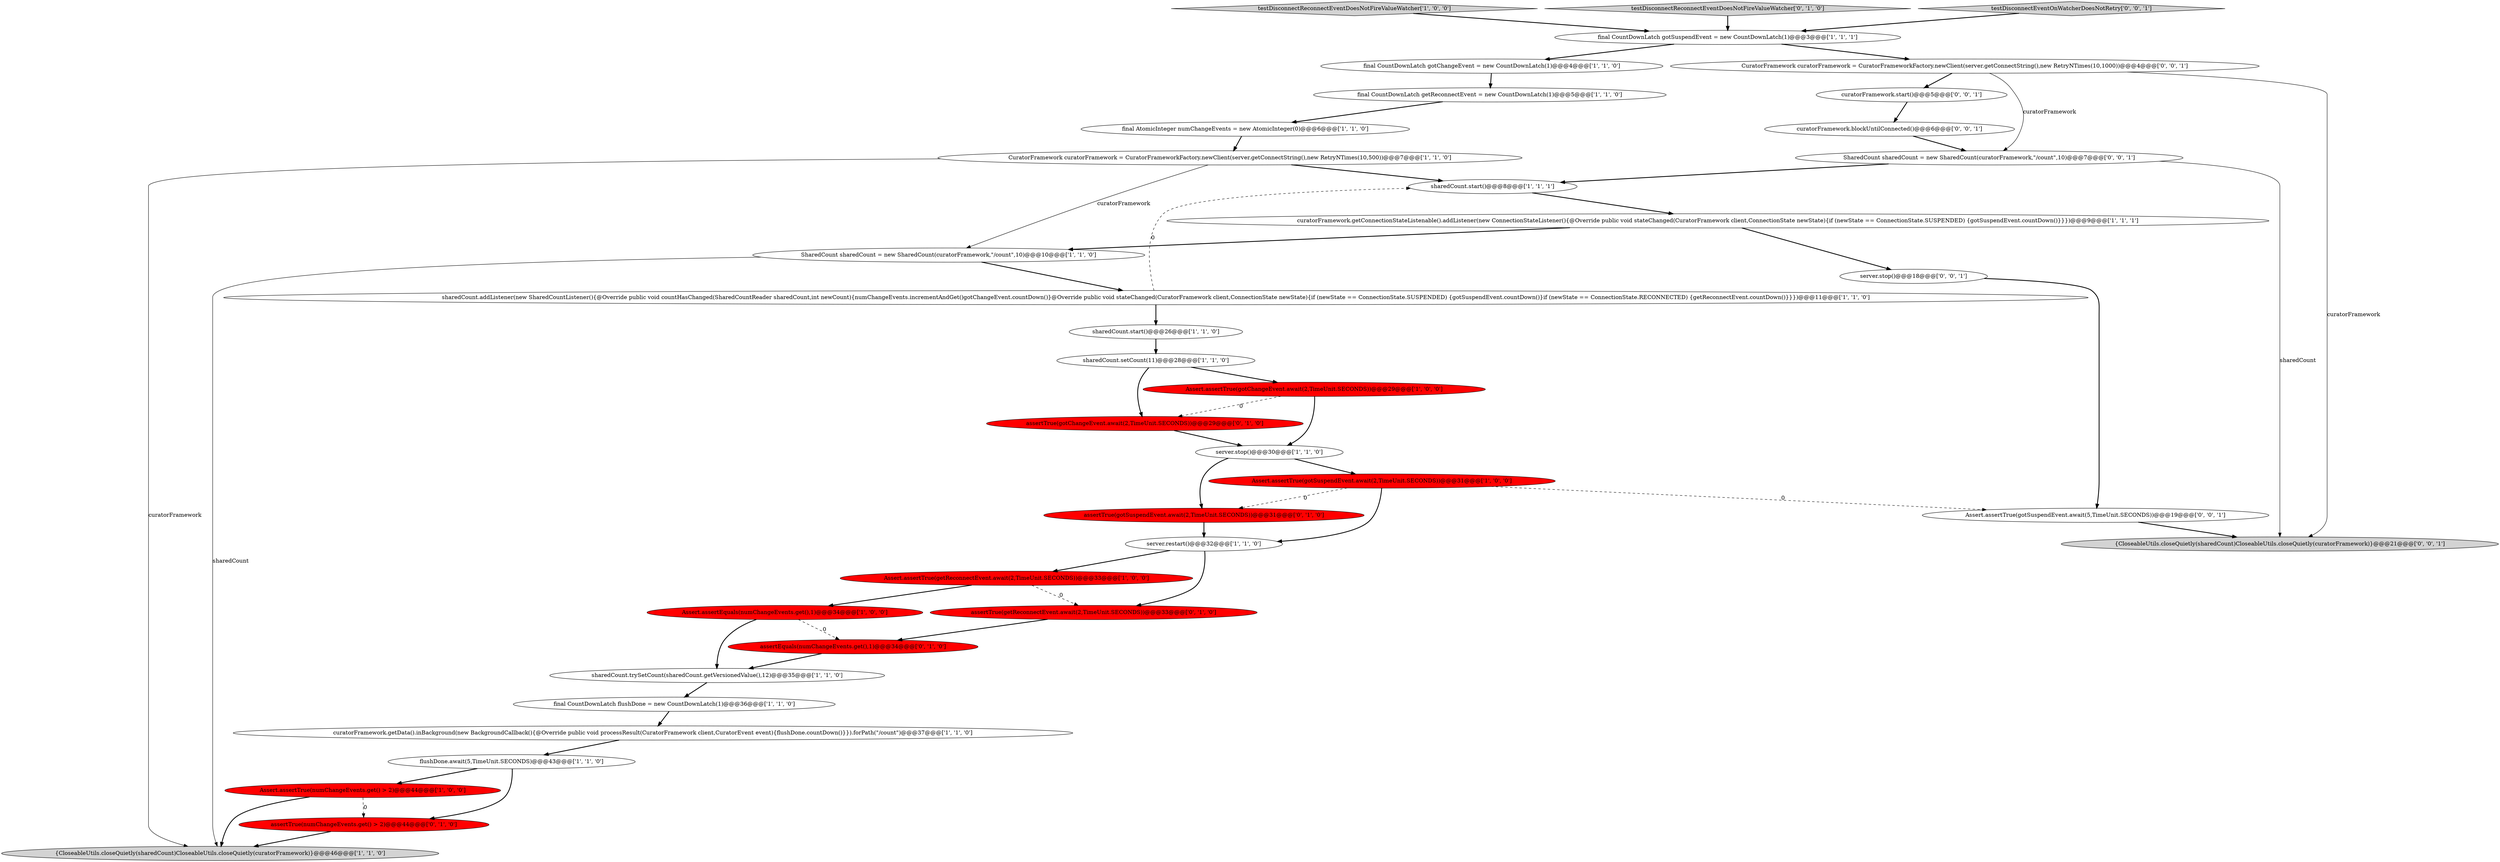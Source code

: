 digraph {
9 [style = filled, label = "sharedCount.trySetCount(sharedCount.getVersionedValue(),12)@@@35@@@['1', '1', '0']", fillcolor = white, shape = ellipse image = "AAA0AAABBB1BBB"];
15 [style = filled, label = "Assert.assertTrue(gotChangeEvent.await(2,TimeUnit.SECONDS))@@@29@@@['1', '0', '0']", fillcolor = red, shape = ellipse image = "AAA1AAABBB1BBB"];
2 [style = filled, label = "CuratorFramework curatorFramework = CuratorFrameworkFactory.newClient(server.getConnectString(),new RetryNTimes(10,500))@@@7@@@['1', '1', '0']", fillcolor = white, shape = ellipse image = "AAA0AAABBB1BBB"];
8 [style = filled, label = "curatorFramework.getConnectionStateListenable().addListener(new ConnectionStateListener(){@Override public void stateChanged(CuratorFramework client,ConnectionState newState){if (newState == ConnectionState.SUSPENDED) {gotSuspendEvent.countDown()}}})@@@9@@@['1', '1', '1']", fillcolor = white, shape = ellipse image = "AAA0AAABBB1BBB"];
19 [style = filled, label = "server.restart()@@@32@@@['1', '1', '0']", fillcolor = white, shape = ellipse image = "AAA0AAABBB1BBB"];
31 [style = filled, label = "{CloseableUtils.closeQuietly(sharedCount)CloseableUtils.closeQuietly(curatorFramework)}@@@21@@@['0', '0', '1']", fillcolor = lightgray, shape = ellipse image = "AAA0AAABBB3BBB"];
32 [style = filled, label = "curatorFramework.start()@@@5@@@['0', '0', '1']", fillcolor = white, shape = ellipse image = "AAA0AAABBB3BBB"];
18 [style = filled, label = "curatorFramework.getData().inBackground(new BackgroundCallback(){@Override public void processResult(CuratorFramework client,CuratorEvent event){flushDone.countDown()}}).forPath(\"/count\")@@@37@@@['1', '1', '0']", fillcolor = white, shape = ellipse image = "AAA0AAABBB1BBB"];
12 [style = filled, label = "final CountDownLatch gotChangeEvent = new CountDownLatch(1)@@@4@@@['1', '1', '0']", fillcolor = white, shape = ellipse image = "AAA0AAABBB1BBB"];
14 [style = filled, label = "Assert.assertTrue(numChangeEvents.get() > 2)@@@44@@@['1', '0', '0']", fillcolor = red, shape = ellipse image = "AAA1AAABBB1BBB"];
16 [style = filled, label = "final CountDownLatch gotSuspendEvent = new CountDownLatch(1)@@@3@@@['1', '1', '1']", fillcolor = white, shape = ellipse image = "AAA0AAABBB1BBB"];
25 [style = filled, label = "assertTrue(numChangeEvents.get() > 2)@@@44@@@['0', '1', '0']", fillcolor = red, shape = ellipse image = "AAA1AAABBB2BBB"];
36 [style = filled, label = "CuratorFramework curatorFramework = CuratorFrameworkFactory.newClient(server.getConnectString(),new RetryNTimes(10,1000))@@@4@@@['0', '0', '1']", fillcolor = white, shape = ellipse image = "AAA0AAABBB3BBB"];
17 [style = filled, label = "Assert.assertTrue(getReconnectEvent.await(2,TimeUnit.SECONDS))@@@33@@@['1', '0', '0']", fillcolor = red, shape = ellipse image = "AAA1AAABBB1BBB"];
7 [style = filled, label = "Assert.assertEquals(numChangeEvents.get(),1)@@@34@@@['1', '0', '0']", fillcolor = red, shape = ellipse image = "AAA1AAABBB1BBB"];
13 [style = filled, label = "sharedCount.setCount(11)@@@28@@@['1', '1', '0']", fillcolor = white, shape = ellipse image = "AAA0AAABBB1BBB"];
21 [style = filled, label = "{CloseableUtils.closeQuietly(sharedCount)CloseableUtils.closeQuietly(curatorFramework)}@@@46@@@['1', '1', '0']", fillcolor = lightgray, shape = ellipse image = "AAA0AAABBB1BBB"];
1 [style = filled, label = "final CountDownLatch getReconnectEvent = new CountDownLatch(1)@@@5@@@['1', '1', '0']", fillcolor = white, shape = ellipse image = "AAA0AAABBB1BBB"];
37 [style = filled, label = "server.stop()@@@18@@@['0', '0', '1']", fillcolor = white, shape = ellipse image = "AAA0AAABBB3BBB"];
6 [style = filled, label = "testDisconnectReconnectEventDoesNotFireValueWatcher['1', '0', '0']", fillcolor = lightgray, shape = diamond image = "AAA0AAABBB1BBB"];
11 [style = filled, label = "flushDone.await(5,TimeUnit.SECONDS)@@@43@@@['1', '1', '0']", fillcolor = white, shape = ellipse image = "AAA0AAABBB1BBB"];
22 [style = filled, label = "server.stop()@@@30@@@['1', '1', '0']", fillcolor = white, shape = ellipse image = "AAA0AAABBB1BBB"];
29 [style = filled, label = "assertEquals(numChangeEvents.get(),1)@@@34@@@['0', '1', '0']", fillcolor = red, shape = ellipse image = "AAA1AAABBB2BBB"];
23 [style = filled, label = "Assert.assertTrue(gotSuspendEvent.await(2,TimeUnit.SECONDS))@@@31@@@['1', '0', '0']", fillcolor = red, shape = ellipse image = "AAA1AAABBB1BBB"];
24 [style = filled, label = "assertTrue(gotSuspendEvent.await(2,TimeUnit.SECONDS))@@@31@@@['0', '1', '0']", fillcolor = red, shape = ellipse image = "AAA1AAABBB2BBB"];
27 [style = filled, label = "assertTrue(gotChangeEvent.await(2,TimeUnit.SECONDS))@@@29@@@['0', '1', '0']", fillcolor = red, shape = ellipse image = "AAA1AAABBB2BBB"];
10 [style = filled, label = "sharedCount.start()@@@8@@@['1', '1', '1']", fillcolor = white, shape = ellipse image = "AAA0AAABBB1BBB"];
5 [style = filled, label = "final AtomicInteger numChangeEvents = new AtomicInteger(0)@@@6@@@['1', '1', '0']", fillcolor = white, shape = ellipse image = "AAA0AAABBB1BBB"];
26 [style = filled, label = "assertTrue(getReconnectEvent.await(2,TimeUnit.SECONDS))@@@33@@@['0', '1', '0']", fillcolor = red, shape = ellipse image = "AAA1AAABBB2BBB"];
28 [style = filled, label = "testDisconnectReconnectEventDoesNotFireValueWatcher['0', '1', '0']", fillcolor = lightgray, shape = diamond image = "AAA0AAABBB2BBB"];
30 [style = filled, label = "curatorFramework.blockUntilConnected()@@@6@@@['0', '0', '1']", fillcolor = white, shape = ellipse image = "AAA0AAABBB3BBB"];
35 [style = filled, label = "Assert.assertTrue(gotSuspendEvent.await(5,TimeUnit.SECONDS))@@@19@@@['0', '0', '1']", fillcolor = white, shape = ellipse image = "AAA0AAABBB3BBB"];
34 [style = filled, label = "SharedCount sharedCount = new SharedCount(curatorFramework,\"/count\",10)@@@7@@@['0', '0', '1']", fillcolor = white, shape = ellipse image = "AAA0AAABBB3BBB"];
3 [style = filled, label = "sharedCount.addListener(new SharedCountListener(){@Override public void countHasChanged(SharedCountReader sharedCount,int newCount){numChangeEvents.incrementAndGet()gotChangeEvent.countDown()}@Override public void stateChanged(CuratorFramework client,ConnectionState newState){if (newState == ConnectionState.SUSPENDED) {gotSuspendEvent.countDown()}if (newState == ConnectionState.RECONNECTED) {getReconnectEvent.countDown()}}})@@@11@@@['1', '1', '0']", fillcolor = white, shape = ellipse image = "AAA0AAABBB1BBB"];
20 [style = filled, label = "sharedCount.start()@@@26@@@['1', '1', '0']", fillcolor = white, shape = ellipse image = "AAA0AAABBB1BBB"];
33 [style = filled, label = "testDisconnectEventOnWatcherDoesNotRetry['0', '0', '1']", fillcolor = lightgray, shape = diamond image = "AAA0AAABBB3BBB"];
0 [style = filled, label = "SharedCount sharedCount = new SharedCount(curatorFramework,\"/count\",10)@@@10@@@['1', '1', '0']", fillcolor = white, shape = ellipse image = "AAA0AAABBB1BBB"];
4 [style = filled, label = "final CountDownLatch flushDone = new CountDownLatch(1)@@@36@@@['1', '1', '0']", fillcolor = white, shape = ellipse image = "AAA0AAABBB1BBB"];
1->5 [style = bold, label=""];
0->3 [style = bold, label=""];
35->31 [style = bold, label=""];
16->36 [style = bold, label=""];
33->16 [style = bold, label=""];
20->13 [style = bold, label=""];
24->19 [style = bold, label=""];
11->14 [style = bold, label=""];
14->25 [style = dashed, label="0"];
26->29 [style = bold, label=""];
9->4 [style = bold, label=""];
18->11 [style = bold, label=""];
29->9 [style = bold, label=""];
23->35 [style = dashed, label="0"];
36->32 [style = bold, label=""];
4->18 [style = bold, label=""];
30->34 [style = bold, label=""];
36->34 [style = solid, label="curatorFramework"];
19->17 [style = bold, label=""];
2->0 [style = solid, label="curatorFramework"];
2->10 [style = bold, label=""];
12->1 [style = bold, label=""];
27->22 [style = bold, label=""];
22->23 [style = bold, label=""];
28->16 [style = bold, label=""];
32->30 [style = bold, label=""];
34->10 [style = bold, label=""];
34->31 [style = solid, label="sharedCount"];
15->22 [style = bold, label=""];
36->31 [style = solid, label="curatorFramework"];
8->0 [style = bold, label=""];
17->7 [style = bold, label=""];
7->9 [style = bold, label=""];
5->2 [style = bold, label=""];
3->20 [style = bold, label=""];
13->27 [style = bold, label=""];
10->8 [style = bold, label=""];
0->21 [style = solid, label="sharedCount"];
6->16 [style = bold, label=""];
23->24 [style = dashed, label="0"];
19->26 [style = bold, label=""];
23->19 [style = bold, label=""];
2->21 [style = solid, label="curatorFramework"];
17->26 [style = dashed, label="0"];
7->29 [style = dashed, label="0"];
8->37 [style = bold, label=""];
13->15 [style = bold, label=""];
15->27 [style = dashed, label="0"];
22->24 [style = bold, label=""];
37->35 [style = bold, label=""];
3->10 [style = dashed, label="0"];
16->12 [style = bold, label=""];
25->21 [style = bold, label=""];
14->21 [style = bold, label=""];
11->25 [style = bold, label=""];
}
